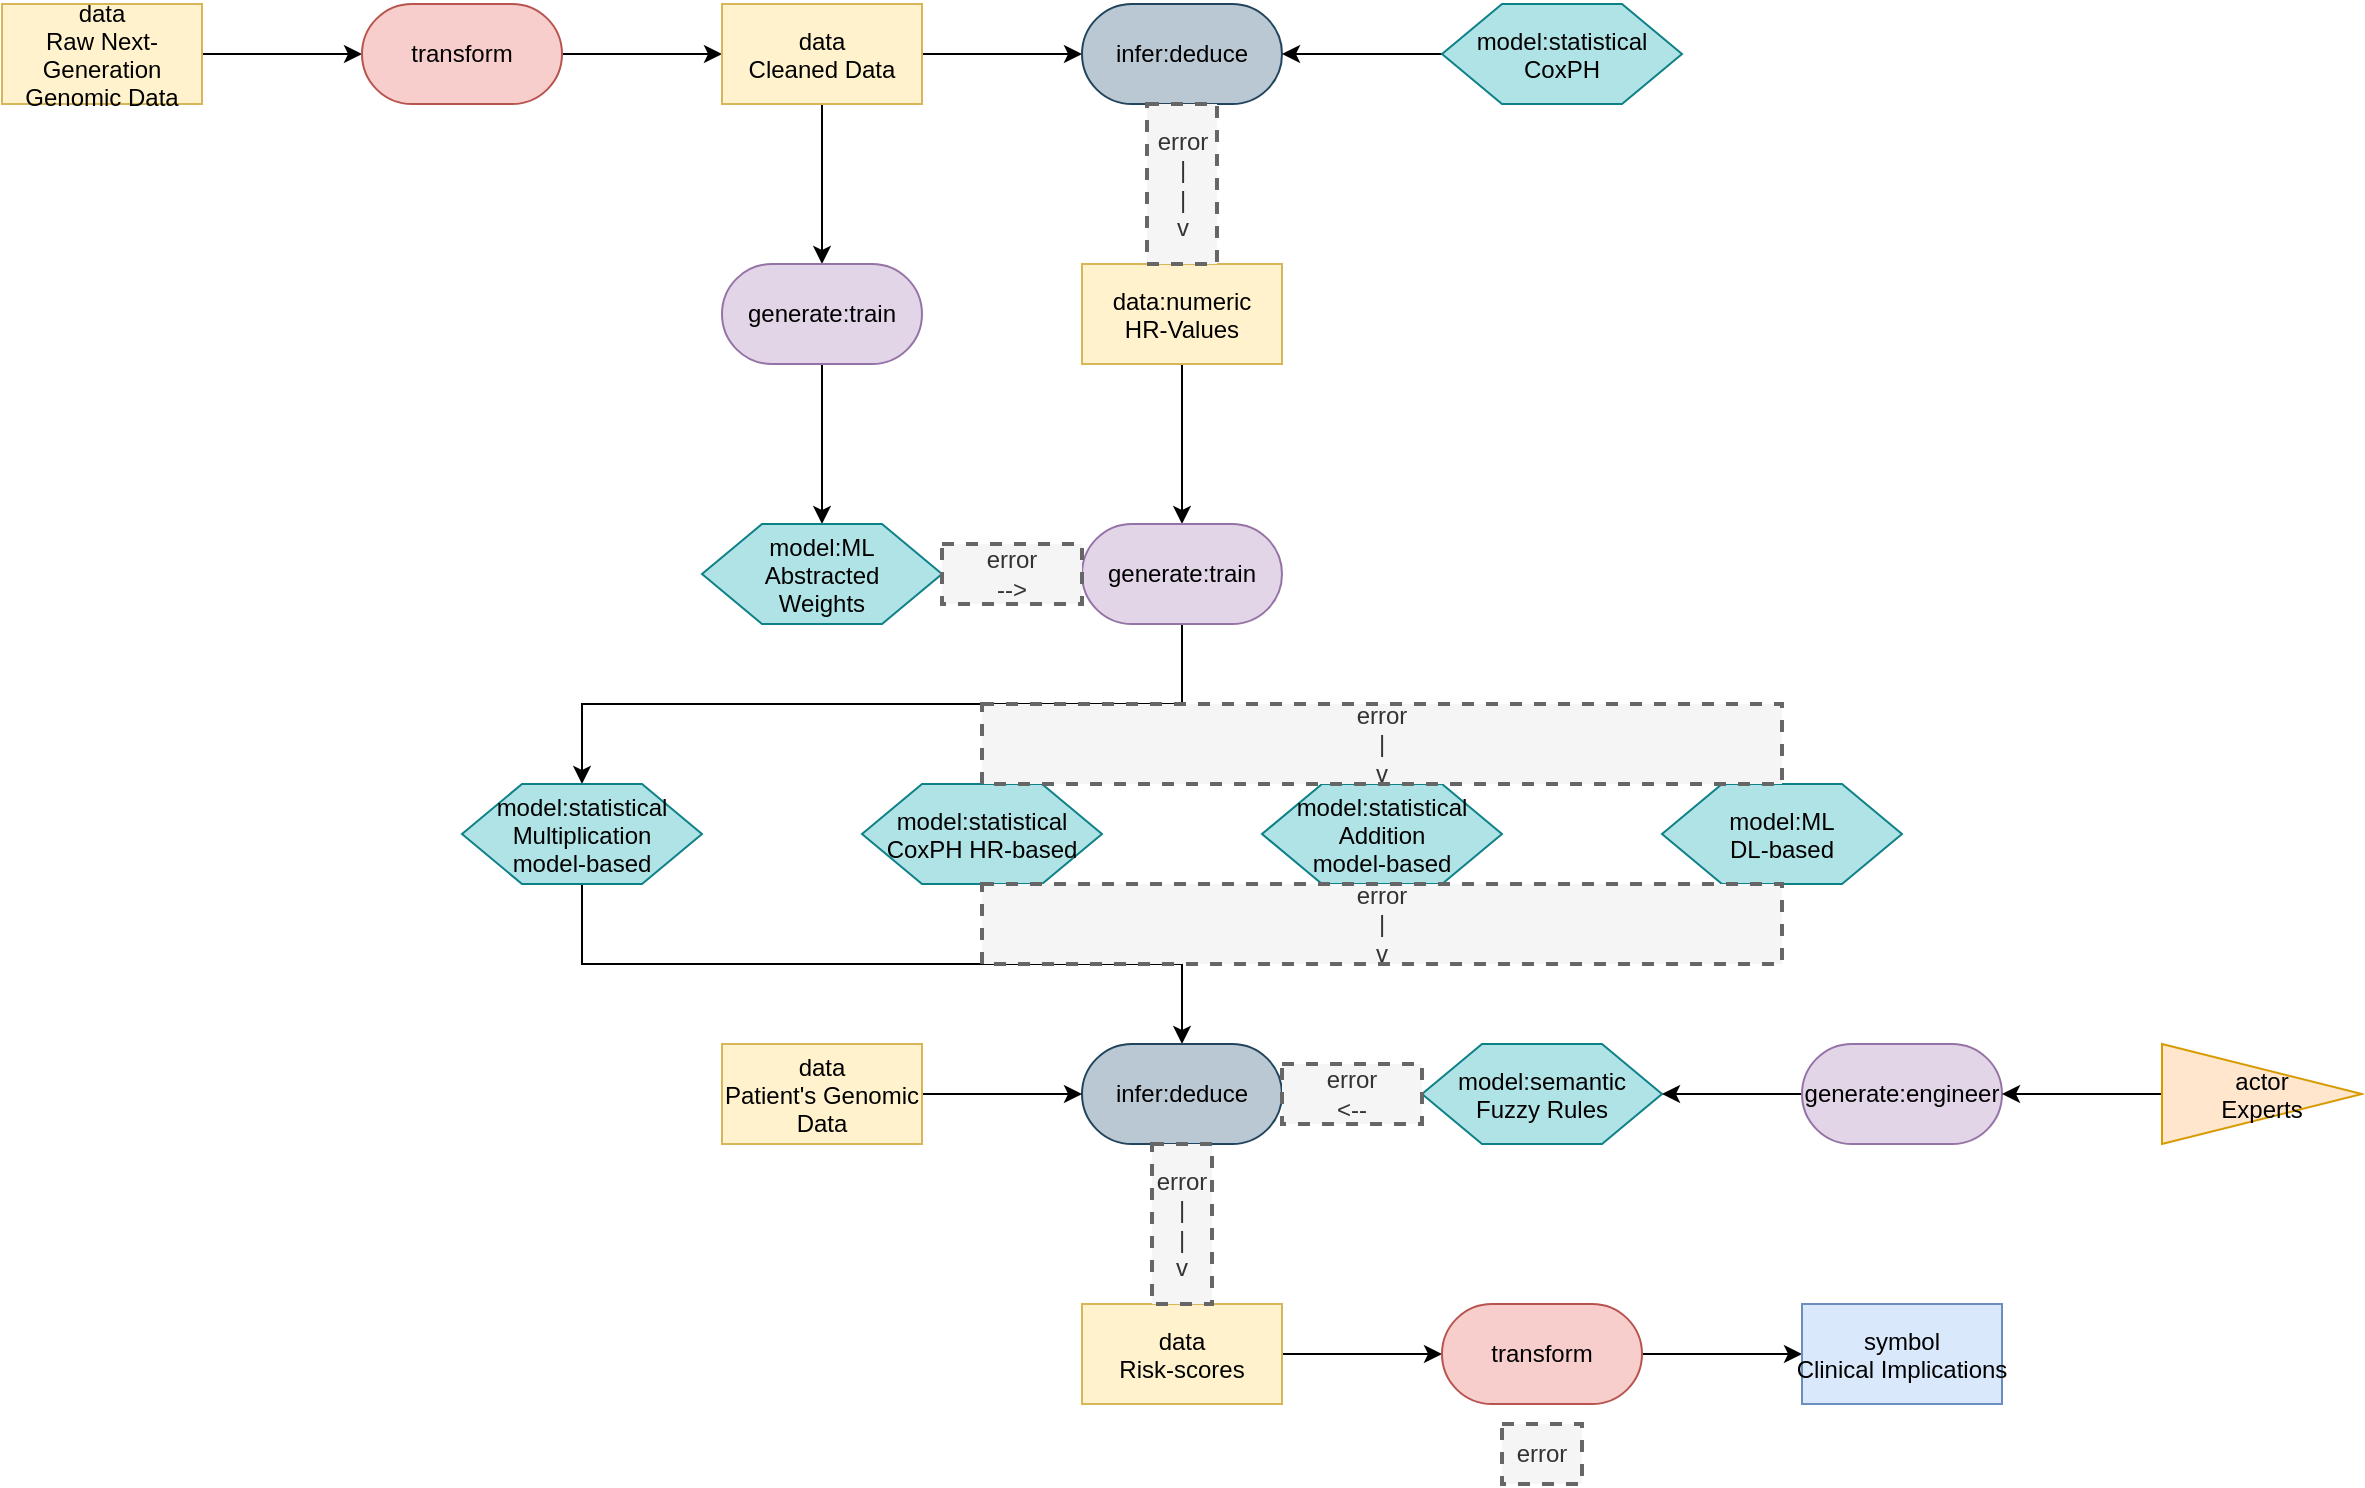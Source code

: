 <mxfile version="27.0.5">
  <diagram name="Page-1" id="kZbkJSmVtyUM7UVVc8-C">
    <mxGraphModel dx="1572" dy="942" grid="1" gridSize="10" guides="1" tooltips="1" connect="1" arrows="1" fold="1" page="1" pageScale="1" pageWidth="3300" pageHeight="4681" math="0" shadow="0">
      <root>
        <mxCell id="0" />
        <mxCell id="1" parent="0" />
        <mxCell id="WEB-YRFAWU7NIcEx4cvq-3" style="edgeStyle=orthogonalEdgeStyle;rounded=0;orthogonalLoop=1;jettySize=auto;html=1;exitX=1;exitY=0.5;exitDx=0;exitDy=0;entryX=0;entryY=0.5;entryDx=0;entryDy=0;" edge="1" parent="1" source="WEB-YRFAWU7NIcEx4cvq-1" target="WEB-YRFAWU7NIcEx4cvq-2">
          <mxGeometry relative="1" as="geometry" />
        </mxCell>
        <mxCell id="WEB-YRFAWU7NIcEx4cvq-1" value="data&#xa;Raw Next-&#xa;Generation&#xa;Genomic Data" style="rectangle;fillColor=#fff2cc;strokeColor=#d6b656;" name="data" vertex="1" parent="1">
          <mxGeometry x="340" y="230" width="100" height="50" as="geometry" />
        </mxCell>
        <mxCell id="WEB-YRFAWU7NIcEx4cvq-5" style="edgeStyle=orthogonalEdgeStyle;rounded=0;orthogonalLoop=1;jettySize=auto;html=1;exitX=1;exitY=0.5;exitDx=0;exitDy=0;entryX=0;entryY=0.5;entryDx=0;entryDy=0;" edge="1" parent="1" source="WEB-YRFAWU7NIcEx4cvq-2" target="WEB-YRFAWU7NIcEx4cvq-4">
          <mxGeometry relative="1" as="geometry" />
        </mxCell>
        <mxCell id="WEB-YRFAWU7NIcEx4cvq-2" value="transform" style="rounded=1;whiteSpace=wrap;html=1;arcSize=50;fillColor=#f8cecc;strokeColor=#b85450;" name="transform" vertex="1" parent="1">
          <mxGeometry x="520" y="230" width="100" height="50" as="geometry" />
        </mxCell>
        <mxCell id="WEB-YRFAWU7NIcEx4cvq-8" style="edgeStyle=orthogonalEdgeStyle;rounded=0;orthogonalLoop=1;jettySize=auto;html=1;exitX=1;exitY=0.5;exitDx=0;exitDy=0;entryX=0;entryY=0.5;entryDx=0;entryDy=0;" edge="1" parent="1" source="WEB-YRFAWU7NIcEx4cvq-4" target="WEB-YRFAWU7NIcEx4cvq-6">
          <mxGeometry relative="1" as="geometry" />
        </mxCell>
        <mxCell id="WEB-YRFAWU7NIcEx4cvq-15" style="edgeStyle=orthogonalEdgeStyle;rounded=0;orthogonalLoop=1;jettySize=auto;html=1;exitX=0.5;exitY=1;exitDx=0;exitDy=0;entryX=0.5;entryY=0;entryDx=0;entryDy=0;" edge="1" parent="1" source="WEB-YRFAWU7NIcEx4cvq-4" target="WEB-YRFAWU7NIcEx4cvq-14">
          <mxGeometry relative="1" as="geometry" />
        </mxCell>
        <mxCell id="WEB-YRFAWU7NIcEx4cvq-4" value="data&#xa;Cleaned Data" style="rectangle;fillColor=#fff2cc;strokeColor=#d6b656;" name="data" vertex="1" parent="1">
          <mxGeometry x="700" y="230" width="100" height="50" as="geometry" />
        </mxCell>
        <mxCell id="WEB-YRFAWU7NIcEx4cvq-6" value="infer:deduce" style="rounded=1;whiteSpace=wrap;html=1;arcSize=50;fillColor=#bac8d3;strokeColor=#23445d;" name="infer:deduce" vertex="1" parent="1">
          <mxGeometry x="880" y="230" width="100" height="50" as="geometry" />
        </mxCell>
        <mxCell id="WEB-YRFAWU7NIcEx4cvq-10" style="edgeStyle=orthogonalEdgeStyle;rounded=0;orthogonalLoop=1;jettySize=auto;html=1;exitX=0;exitY=0.5;exitDx=0;exitDy=0;entryX=1;entryY=0.5;entryDx=0;entryDy=0;" edge="1" parent="1" source="WEB-YRFAWU7NIcEx4cvq-9" target="WEB-YRFAWU7NIcEx4cvq-6">
          <mxGeometry relative="1" as="geometry" />
        </mxCell>
        <mxCell id="WEB-YRFAWU7NIcEx4cvq-9" value="model:statistical&#xa;CoxPH" style="shape=hexagon;perimeter=hexagonPerimeter2;fillColor=#b0e3e6;strokeColor=#0e8088;" name="model" vertex="1" parent="1">
          <mxGeometry x="1060" y="230" width="120" height="50" as="geometry" />
        </mxCell>
        <mxCell id="WEB-YRFAWU7NIcEx4cvq-19" style="edgeStyle=orthogonalEdgeStyle;rounded=0;orthogonalLoop=1;jettySize=auto;html=1;exitX=0.5;exitY=1;exitDx=0;exitDy=0;entryX=0.5;entryY=0;entryDx=0;entryDy=0;" edge="1" parent="1" source="WEB-YRFAWU7NIcEx4cvq-11" target="WEB-YRFAWU7NIcEx4cvq-18">
          <mxGeometry relative="1" as="geometry" />
        </mxCell>
        <mxCell id="WEB-YRFAWU7NIcEx4cvq-11" value="data:numeric&#xa;HR-Values" style="rectangle;fillColor=#fff2cc;strokeColor=#d6b656;" name="data" vertex="1" parent="1">
          <mxGeometry x="880" y="360" width="100" height="50" as="geometry" />
        </mxCell>
        <mxCell id="WEB-YRFAWU7NIcEx4cvq-13" value="&lt;div&gt;error&lt;/div&gt;&lt;div&gt;|&lt;/div&gt;&lt;div&gt;|&lt;/div&gt;&lt;div&gt;v&lt;/div&gt;" style="text;html=1;align=center;verticalAlign=middle;whiteSpace=wrap;rounded=0;dashed=1;fillColor=#f5f5f5;fontColor=#333333;strokeColor=#666666;strokeWidth=2;" name="text" vertex="1" parent="1">
          <mxGeometry x="912.5" y="280" width="35" height="80" as="geometry" />
        </mxCell>
        <mxCell id="WEB-YRFAWU7NIcEx4cvq-17" style="edgeStyle=orthogonalEdgeStyle;rounded=0;orthogonalLoop=1;jettySize=auto;html=1;exitX=0.5;exitY=1;exitDx=0;exitDy=0;entryX=0.5;entryY=0;entryDx=0;entryDy=0;" edge="1" parent="1" source="WEB-YRFAWU7NIcEx4cvq-14" target="WEB-YRFAWU7NIcEx4cvq-16">
          <mxGeometry relative="1" as="geometry" />
        </mxCell>
        <mxCell id="WEB-YRFAWU7NIcEx4cvq-14" value="generate:train" style="rounded=1;whiteSpace=wrap;html=1;arcSize=50;fillColor=#e1d5e7;strokeColor=#9673a6;" name="generate:train" vertex="1" parent="1">
          <mxGeometry x="700" y="360" width="100" height="50" as="geometry" />
        </mxCell>
        <mxCell id="WEB-YRFAWU7NIcEx4cvq-16" value="model:ML&#xa;Abstracted&#xa;Weights" style="shape=hexagon;perimeter=hexagonPerimeter2;fillColor=#b0e3e6;strokeColor=#0e8088;" name="model" vertex="1" parent="1">
          <mxGeometry x="690" y="490" width="120" height="50" as="geometry" />
        </mxCell>
        <mxCell id="WEB-YRFAWU7NIcEx4cvq-26" style="edgeStyle=orthogonalEdgeStyle;rounded=0;orthogonalLoop=1;jettySize=auto;html=1;exitX=0.5;exitY=1;exitDx=0;exitDy=0;entryX=0.5;entryY=0;entryDx=0;entryDy=0;" edge="1" parent="1" source="WEB-YRFAWU7NIcEx4cvq-18" target="WEB-YRFAWU7NIcEx4cvq-23">
          <mxGeometry relative="1" as="geometry" />
        </mxCell>
        <mxCell id="WEB-YRFAWU7NIcEx4cvq-18" value="generate:train" style="rounded=1;whiteSpace=wrap;html=1;arcSize=50;fillColor=#e1d5e7;strokeColor=#9673a6;" name="generate:train" vertex="1" parent="1">
          <mxGeometry x="880" y="490" width="100" height="50" as="geometry" />
        </mxCell>
        <mxCell id="WEB-YRFAWU7NIcEx4cvq-21" value="&lt;div&gt;error&lt;/div&gt;&lt;div&gt;--&amp;gt;&lt;/div&gt;" style="text;html=1;align=center;verticalAlign=middle;whiteSpace=wrap;rounded=0;dashed=1;fillColor=#f5f5f5;fontColor=#333333;strokeColor=#666666;strokeWidth=2;" name="text" vertex="1" parent="1">
          <mxGeometry x="810" y="500" width="70" height="30" as="geometry" />
        </mxCell>
        <mxCell id="WEB-YRFAWU7NIcEx4cvq-22" value="model:ML&#xa;DL-based" style="shape=hexagon;perimeter=hexagonPerimeter2;fillColor=#b0e3e6;strokeColor=#0e8088;" name="model" vertex="1" parent="1">
          <mxGeometry x="1170" y="620" width="120" height="50" as="geometry" />
        </mxCell>
        <mxCell id="WEB-YRFAWU7NIcEx4cvq-30" style="edgeStyle=orthogonalEdgeStyle;rounded=0;orthogonalLoop=1;jettySize=auto;html=1;exitX=0.5;exitY=1;exitDx=0;exitDy=0;entryX=0.5;entryY=0;entryDx=0;entryDy=0;" edge="1" parent="1" source="WEB-YRFAWU7NIcEx4cvq-23" target="WEB-YRFAWU7NIcEx4cvq-29">
          <mxGeometry relative="1" as="geometry" />
        </mxCell>
        <mxCell id="WEB-YRFAWU7NIcEx4cvq-23" value="model:statistical&#xa;Multiplication&#xa;model-based" style="shape=hexagon;perimeter=hexagonPerimeter2;fillColor=#b0e3e6;strokeColor=#0e8088;" name="model" vertex="1" parent="1">
          <mxGeometry x="570" y="620" width="120" height="50" as="geometry" />
        </mxCell>
        <mxCell id="WEB-YRFAWU7NIcEx4cvq-24" value="model:statistical&#xa;CoxPH HR-based" style="shape=hexagon;perimeter=hexagonPerimeter2;fillColor=#b0e3e6;strokeColor=#0e8088;" name="model" vertex="1" parent="1">
          <mxGeometry x="770" y="620" width="120" height="50" as="geometry" />
        </mxCell>
        <mxCell id="WEB-YRFAWU7NIcEx4cvq-25" value="model:statistical&#xa;Addition&#xa;model-based" style="shape=hexagon;perimeter=hexagonPerimeter2;fillColor=#b0e3e6;strokeColor=#0e8088;" name="model" vertex="1" parent="1">
          <mxGeometry x="970" y="620" width="120" height="50" as="geometry" />
        </mxCell>
        <mxCell id="WEB-YRFAWU7NIcEx4cvq-28" value="&lt;div&gt;error&lt;/div&gt;&lt;div&gt;|&lt;/div&gt;&lt;div&gt;v&lt;/div&gt;" style="text;html=1;align=center;verticalAlign=middle;whiteSpace=wrap;rounded=0;dashed=1;fillColor=#f5f5f5;fontColor=#333333;strokeColor=#666666;strokeWidth=2;" name="text" vertex="1" parent="1">
          <mxGeometry x="830" y="580" width="400" height="40" as="geometry" />
        </mxCell>
        <mxCell id="WEB-YRFAWU7NIcEx4cvq-29" value="infer:deduce" style="rounded=1;whiteSpace=wrap;html=1;arcSize=50;fillColor=#bac8d3;strokeColor=#23445d;" name="infer:deduce" vertex="1" parent="1">
          <mxGeometry x="880" y="750" width="100" height="50" as="geometry" />
        </mxCell>
        <mxCell id="WEB-YRFAWU7NIcEx4cvq-31" value="&lt;div&gt;error&lt;/div&gt;&lt;div&gt;|&lt;/div&gt;&lt;div&gt;v&lt;/div&gt;" style="text;html=1;align=center;verticalAlign=middle;whiteSpace=wrap;rounded=0;dashed=1;fillColor=#f5f5f5;fontColor=#333333;strokeColor=#666666;strokeWidth=2;" name="text" vertex="1" parent="1">
          <mxGeometry x="830" y="670" width="400" height="40" as="geometry" />
        </mxCell>
        <mxCell id="WEB-YRFAWU7NIcEx4cvq-33" style="edgeStyle=orthogonalEdgeStyle;rounded=0;orthogonalLoop=1;jettySize=auto;html=1;entryX=0;entryY=0.5;entryDx=0;entryDy=0;" edge="1" parent="1" source="WEB-YRFAWU7NIcEx4cvq-32" target="WEB-YRFAWU7NIcEx4cvq-29">
          <mxGeometry relative="1" as="geometry" />
        </mxCell>
        <mxCell id="WEB-YRFAWU7NIcEx4cvq-32" value="data&#xa;Patient&#39;s Genomic&#xa;Data" style="rectangle;fillColor=#fff2cc;strokeColor=#d6b656;" name="data" vertex="1" parent="1">
          <mxGeometry x="700" y="750" width="100" height="50" as="geometry" />
        </mxCell>
        <mxCell id="WEB-YRFAWU7NIcEx4cvq-34" value="model:semantic&#xa;Fuzzy Rules" style="shape=hexagon;perimeter=hexagonPerimeter2;fillColor=#b0e3e6;strokeColor=#0e8088;" name="model" vertex="1" parent="1">
          <mxGeometry x="1050" y="750" width="120" height="50" as="geometry" />
        </mxCell>
        <mxCell id="WEB-YRFAWU7NIcEx4cvq-36" value="&lt;div&gt;error&lt;/div&gt;&lt;div&gt;&amp;lt;--&lt;/div&gt;" style="text;html=1;align=center;verticalAlign=middle;whiteSpace=wrap;rounded=0;dashed=1;fillColor=#f5f5f5;fontColor=#333333;strokeColor=#666666;strokeWidth=2;" name="text" vertex="1" parent="1">
          <mxGeometry x="980" y="760" width="70" height="30" as="geometry" />
        </mxCell>
        <mxCell id="WEB-YRFAWU7NIcEx4cvq-38" value="" style="edgeStyle=orthogonalEdgeStyle;rounded=0;orthogonalLoop=1;jettySize=auto;html=1;" edge="1" parent="1" source="WEB-YRFAWU7NIcEx4cvq-37" target="WEB-YRFAWU7NIcEx4cvq-34">
          <mxGeometry relative="1" as="geometry" />
        </mxCell>
        <mxCell id="WEB-YRFAWU7NIcEx4cvq-37" value="generate:engineer" style="rounded=1;whiteSpace=wrap;html=1;arcSize=50;fillColor=#e1d5e7;strokeColor=#9673a6;" name="generate:engineer" vertex="1" parent="1">
          <mxGeometry x="1240" y="750" width="100" height="50" as="geometry" />
        </mxCell>
        <mxCell id="WEB-YRFAWU7NIcEx4cvq-40" style="edgeStyle=orthogonalEdgeStyle;rounded=0;orthogonalLoop=1;jettySize=auto;html=1;exitX=0;exitY=0.5;exitDx=0;exitDy=0;entryX=1;entryY=0.5;entryDx=0;entryDy=0;" edge="1" parent="1" source="WEB-YRFAWU7NIcEx4cvq-39" target="WEB-YRFAWU7NIcEx4cvq-37">
          <mxGeometry relative="1" as="geometry" />
        </mxCell>
        <mxCell id="WEB-YRFAWU7NIcEx4cvq-39" value="actor&#xa;Experts" style="triangle;fillColor=#ffe6cc;strokeColor=#d79b00;" name="actor" vertex="1" parent="1">
          <mxGeometry x="1420" y="750" width="100" height="50" as="geometry" />
        </mxCell>
        <mxCell id="WEB-YRFAWU7NIcEx4cvq-45" style="edgeStyle=orthogonalEdgeStyle;rounded=0;orthogonalLoop=1;jettySize=auto;html=1;exitX=1;exitY=0.5;exitDx=0;exitDy=0;entryX=0;entryY=0.5;entryDx=0;entryDy=0;" edge="1" parent="1" source="WEB-YRFAWU7NIcEx4cvq-41" target="WEB-YRFAWU7NIcEx4cvq-44">
          <mxGeometry relative="1" as="geometry" />
        </mxCell>
        <mxCell id="WEB-YRFAWU7NIcEx4cvq-41" value="data&#xa;Risk-scores" style="rectangle;fillColor=#fff2cc;strokeColor=#d6b656;" name="data" vertex="1" parent="1" tooltip="⚠️ Node not part of any valid pattern.">
          <mxGeometry x="880" y="880" width="100" height="50" as="geometry" />
        </mxCell>
        <mxCell id="WEB-YRFAWU7NIcEx4cvq-43" value="&lt;div&gt;error&lt;/div&gt;&lt;div&gt;|&lt;/div&gt;&lt;div&gt;|&lt;/div&gt;&lt;div&gt;v&lt;/div&gt;" style="text;html=1;align=center;verticalAlign=middle;whiteSpace=wrap;rounded=0;dashed=1;fillColor=#f5f5f5;fontColor=#333333;strokeColor=#666666;strokeWidth=2;" name="text" vertex="1" parent="1">
          <mxGeometry x="915" y="800" width="30" height="80" as="geometry" />
        </mxCell>
        <mxCell id="WEB-YRFAWU7NIcEx4cvq-47" style="edgeStyle=orthogonalEdgeStyle;rounded=0;orthogonalLoop=1;jettySize=auto;html=1;exitX=1;exitY=0.5;exitDx=0;exitDy=0;entryX=0;entryY=0.5;entryDx=0;entryDy=0;" edge="1" parent="1" source="WEB-YRFAWU7NIcEx4cvq-44" target="WEB-YRFAWU7NIcEx4cvq-46">
          <mxGeometry relative="1" as="geometry" />
        </mxCell>
        <mxCell id="WEB-YRFAWU7NIcEx4cvq-44" value="transform" style="rounded=1;whiteSpace=wrap;html=1;arcSize=50;fillColor=#f8cecc;strokeColor=#b85450;" name="transform" vertex="1" parent="1" tooltip="⚠️ Node not part of any valid pattern.">
          <mxGeometry x="1060" y="880" width="100" height="50" as="geometry" />
        </mxCell>
        <mxCell id="WEB-YRFAWU7NIcEx4cvq-46" value="symbol&#xa;Clinical Implications" style="rectangle;fillColor=#dae8fc;strokeColor=#6c8ebf;" name="symbol" vertex="1" parent="1" tooltip="⚠️ Node not part of any valid pattern.">
          <mxGeometry x="1240" y="880" width="100" height="50" as="geometry" />
        </mxCell>
        <mxCell id="WEB-YRFAWU7NIcEx4cvq-48" value="error" style="text;html=1;align=center;verticalAlign=middle;whiteSpace=wrap;rounded=0;dashed=1;fillColor=#f5f5f5;fontColor=#333333;strokeColor=#666666;strokeWidth=2;" name="text" vertex="1" parent="1">
          <mxGeometry x="1090" y="940" width="40" height="30" as="geometry" />
        </mxCell>
      </root>
    </mxGraphModel>
  </diagram>
</mxfile>
